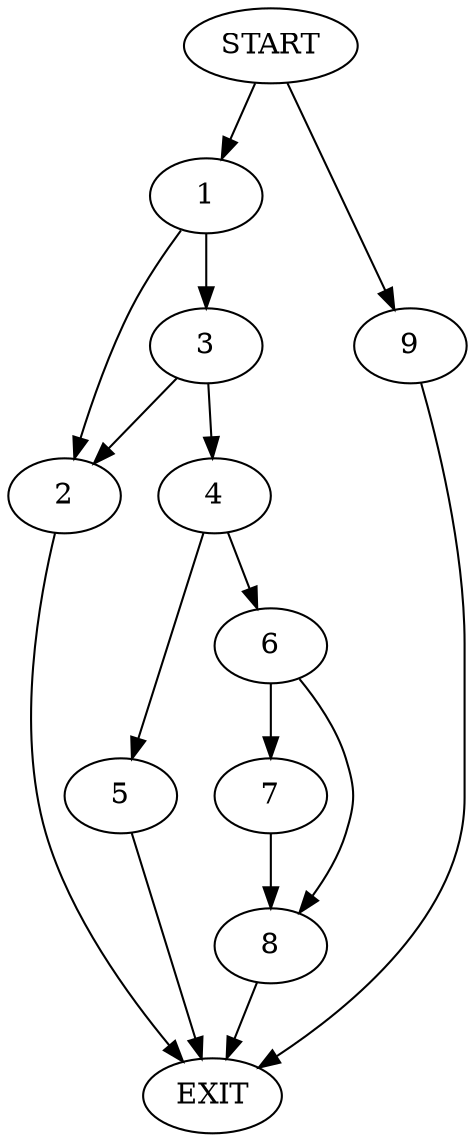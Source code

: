 digraph {
0 [label="START"]
10 [label="EXIT"]
0 -> 1
1 -> 2
1 -> 3
2 -> 10
3 -> 2
3 -> 4
4 -> 5
4 -> 6
5 -> 10
6 -> 7
6 -> 8
8 -> 10
7 -> 8
0 -> 9
9 -> 10
}
